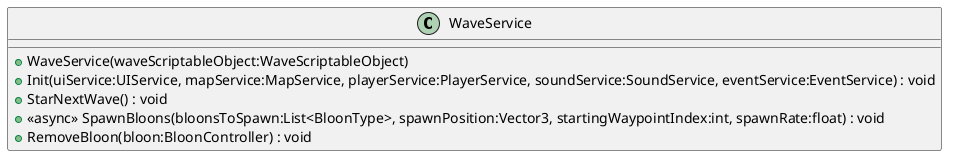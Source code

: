@startuml
class WaveService {
    + WaveService(waveScriptableObject:WaveScriptableObject)
    + Init(uiService:UIService, mapService:MapService, playerService:PlayerService, soundService:SoundService, eventService:EventService) : void
    + StarNextWave() : void
    + <<async>> SpawnBloons(bloonsToSpawn:List<BloonType>, spawnPosition:Vector3, startingWaypointIndex:int, spawnRate:float) : void
    + RemoveBloon(bloon:BloonController) : void
}
@enduml
